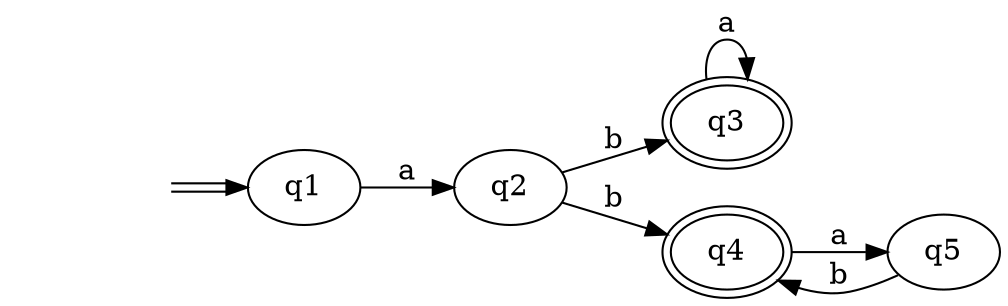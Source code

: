 digraph Automaton { 
  rankdir = LR
  0 [label="q1"];  1 [label="q2"];  2 [label="q3",peripheries=2];  3 [label="q4",peripheries=2];  4 [label="q5"];  start0 [style=invis]
  start0 -> 0[color="black:white:black"]
  0 -> 1 [label = "a" ]
  1 -> 3 [label = "b" ]
  1 -> 2 [label = "b" ]
  2 -> 2 [label = "a" ]
  3 -> 4 [label = "a" ]
  4 -> 3 [label = "b" ]
}

